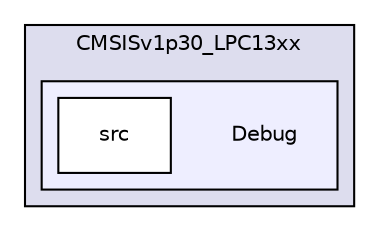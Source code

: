 digraph "Debug" {
  compound=true
  node [ fontsize="10", fontname="Helvetica"];
  edge [ labelfontsize="10", labelfontname="Helvetica"];
  subgraph clusterdir_980213c7904a4e0c9fe055a43c5df97c {
    graph [ bgcolor="#ddddee", pencolor="black", label="CMSISv1p30_LPC13xx" fontname="Helvetica", fontsize="10", URL="dir_980213c7904a4e0c9fe055a43c5df97c.html"]
  subgraph clusterdir_4fe15083860086b4a5df9ec44154930b {
    graph [ bgcolor="#eeeeff", pencolor="black", label="" URL="dir_4fe15083860086b4a5df9ec44154930b.html"];
    dir_4fe15083860086b4a5df9ec44154930b [shape=plaintext label="Debug"];
    dir_1dd697291c0e32ddafdd40f93a396ea1 [shape=box label="src" color="black" fillcolor="white" style="filled" URL="dir_1dd697291c0e32ddafdd40f93a396ea1.html"];
  }
  }
}
